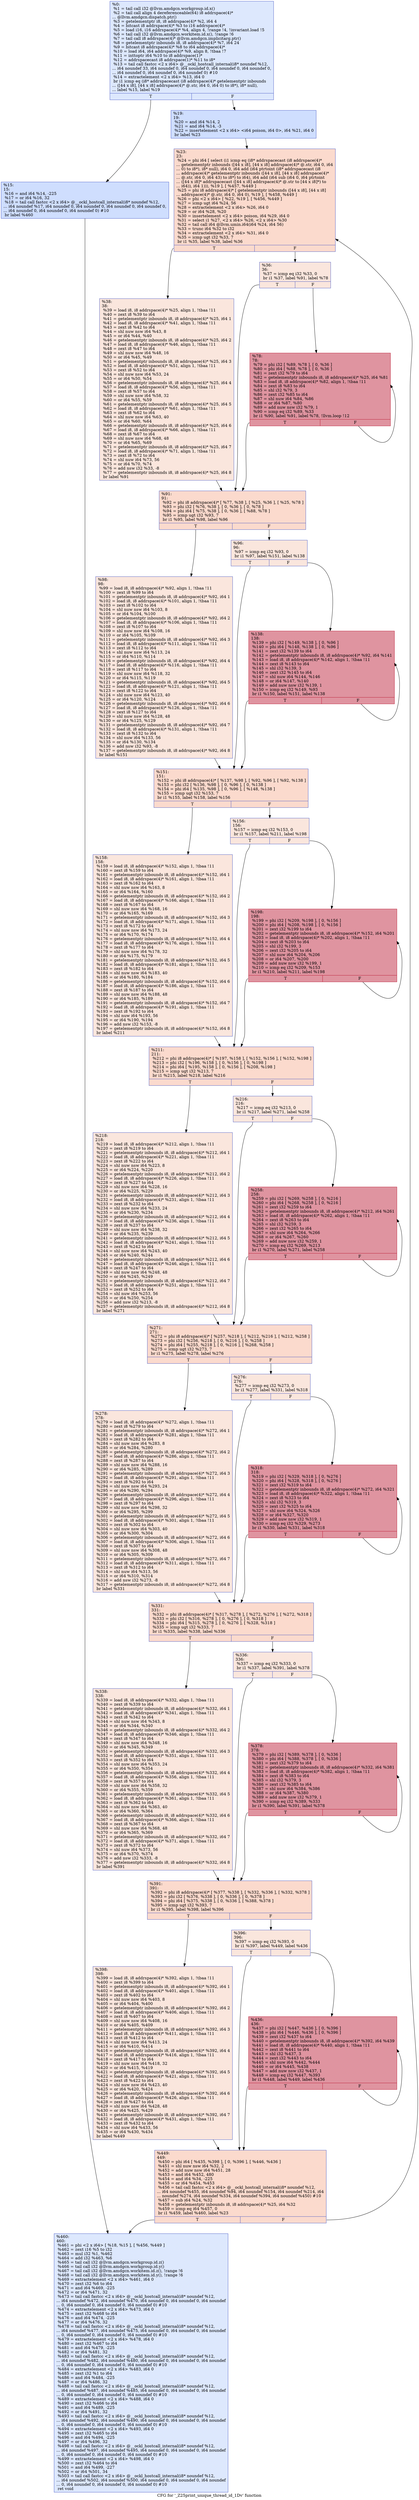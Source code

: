digraph "CFG for '_Z25print_unique_thread_id_1Dv' function" {
	label="CFG for '_Z25print_unique_thread_id_1Dv' function";

	Node0x556e0e0 [shape=record,color="#3d50c3ff", style=filled, fillcolor="#b2ccfb70",label="{%0:\l  %1 = tail call i32 @llvm.amdgcn.workgroup.id.x()\l  %2 = tail call align 4 dereferenceable(64) i8 addrspace(4)*\l... @llvm.amdgcn.dispatch.ptr()\l  %3 = getelementptr i8, i8 addrspace(4)* %2, i64 4\l  %4 = bitcast i8 addrspace(4)* %3 to i16 addrspace(4)*\l  %5 = load i16, i16 addrspace(4)* %4, align 4, !range !4, !invariant.load !5\l  %6 = tail call i32 @llvm.amdgcn.workitem.id.x(), !range !6\l  %7 = tail call i8 addrspace(4)* @llvm.amdgcn.implicitarg.ptr()\l  %8 = getelementptr inbounds i8, i8 addrspace(4)* %7, i64 24\l  %9 = bitcast i8 addrspace(4)* %8 to i64 addrspace(4)*\l  %10 = load i64, i64 addrspace(4)* %9, align 8, !tbaa !7\l  %11 = inttoptr i64 %10 to i8 addrspace(1)*\l  %12 = addrspacecast i8 addrspace(1)* %11 to i8*\l  %13 = tail call fastcc \<2 x i64\> @__ockl_hostcall_internal(i8* noundef %12,\l... i64 noundef 33, i64 noundef 0, i64 noundef 0, i64 noundef 0, i64 noundef 0,\l... i64 noundef 0, i64 noundef 0, i64 noundef 0) #10\l  %14 = extractelement \<2 x i64\> %13, i64 0\l  br i1 icmp eq (i8* addrspacecast (i8 addrspace(4)* getelementptr inbounds\l... ([44 x i8], [44 x i8] addrspace(4)* @.str, i64 0, i64 0) to i8*), i8* null),\l... label %15, label %19\l|{<s0>T|<s1>F}}"];
	Node0x556e0e0:s0 -> Node0x5570c50;
	Node0x556e0e0:s1 -> Node0x5571640;
	Node0x5570c50 [shape=record,color="#3d50c3ff", style=filled, fillcolor="#93b5fe70",label="{%15:\l15:                                               \l  %16 = and i64 %14, -225\l  %17 = or i64 %16, 32\l  %18 = tail call fastcc \<2 x i64\> @__ockl_hostcall_internal(i8* noundef %12,\l... i64 noundef %17, i64 noundef 0, i64 noundef 0, i64 noundef 0, i64 noundef 0,\l... i64 noundef 0, i64 noundef 0, i64 noundef 0) #10\l  br label %460\l}"];
	Node0x5570c50 -> Node0x55719e0;
	Node0x5571640 [shape=record,color="#3d50c3ff", style=filled, fillcolor="#93b5fe70",label="{%19:\l19:                                               \l  %20 = and i64 %14, 2\l  %21 = and i64 %14, -3\l  %22 = insertelement \<2 x i64\> \<i64 poison, i64 0\>, i64 %21, i64 0\l  br label %23\l}"];
	Node0x5571640 -> Node0x5572540;
	Node0x5572540 [shape=record,color="#3d50c3ff", style=filled, fillcolor="#f7ac8e70",label="{%23:\l23:                                               \l  %24 = phi i64 [ select (i1 icmp eq (i8* addrspacecast (i8 addrspace(4)*\l... getelementptr inbounds ([44 x i8], [44 x i8] addrspace(4)* @.str, i64 0, i64\l... 0) to i8*), i8* null), i64 0, i64 add (i64 ptrtoint (i8* addrspacecast (i8\l... addrspace(4)* getelementptr inbounds ([44 x i8], [44 x i8] addrspace(4)*\l... @.str, i64 0, i64 43) to i8*) to i64), i64 add (i64 sub (i64 0, i64 ptrtoint\l... ([44 x i8]* addrspacecast ([44 x i8] addrspace(4)* @.str to [44 x i8]*) to\l... i64)), i64 1))), %19 ], [ %457, %449 ]\l  %25 = phi i8 addrspace(4)* [ getelementptr inbounds ([44 x i8], [44 x i8]\l... addrspace(4)* @.str, i64 0, i64 0), %19 ], [ %458, %449 ]\l  %26 = phi \<2 x i64\> [ %22, %19 ], [ %456, %449 ]\l  %27 = icmp ugt i64 %24, 56\l  %28 = extractelement \<2 x i64\> %26, i64 0\l  %29 = or i64 %28, %20\l  %30 = insertelement \<2 x i64\> poison, i64 %29, i64 0\l  %31 = select i1 %27, \<2 x i64\> %26, \<2 x i64\> %30\l  %32 = tail call i64 @llvm.umin.i64(i64 %24, i64 56)\l  %33 = trunc i64 %32 to i32\l  %34 = extractelement \<2 x i64\> %31, i64 0\l  %35 = icmp ugt i32 %33, 7\l  br i1 %35, label %38, label %36\l|{<s0>T|<s1>F}}"];
	Node0x5572540:s0 -> Node0x55735c0;
	Node0x5572540:s1 -> Node0x5573650;
	Node0x5573650 [shape=record,color="#3d50c3ff", style=filled, fillcolor="#f3c7b170",label="{%36:\l36:                                               \l  %37 = icmp eq i32 %33, 0\l  br i1 %37, label %91, label %78\l|{<s0>T|<s1>F}}"];
	Node0x5573650:s0 -> Node0x5573850;
	Node0x5573650:s1 -> Node0x55738a0;
	Node0x55735c0 [shape=record,color="#3d50c3ff", style=filled, fillcolor="#f3c7b170",label="{%38:\l38:                                               \l  %39 = load i8, i8 addrspace(4)* %25, align 1, !tbaa !11\l  %40 = zext i8 %39 to i64\l  %41 = getelementptr inbounds i8, i8 addrspace(4)* %25, i64 1\l  %42 = load i8, i8 addrspace(4)* %41, align 1, !tbaa !11\l  %43 = zext i8 %42 to i64\l  %44 = shl nuw nsw i64 %43, 8\l  %45 = or i64 %44, %40\l  %46 = getelementptr inbounds i8, i8 addrspace(4)* %25, i64 2\l  %47 = load i8, i8 addrspace(4)* %46, align 1, !tbaa !11\l  %48 = zext i8 %47 to i64\l  %49 = shl nuw nsw i64 %48, 16\l  %50 = or i64 %45, %49\l  %51 = getelementptr inbounds i8, i8 addrspace(4)* %25, i64 3\l  %52 = load i8, i8 addrspace(4)* %51, align 1, !tbaa !11\l  %53 = zext i8 %52 to i64\l  %54 = shl nuw nsw i64 %53, 24\l  %55 = or i64 %50, %54\l  %56 = getelementptr inbounds i8, i8 addrspace(4)* %25, i64 4\l  %57 = load i8, i8 addrspace(4)* %56, align 1, !tbaa !11\l  %58 = zext i8 %57 to i64\l  %59 = shl nuw nsw i64 %58, 32\l  %60 = or i64 %55, %59\l  %61 = getelementptr inbounds i8, i8 addrspace(4)* %25, i64 5\l  %62 = load i8, i8 addrspace(4)* %61, align 1, !tbaa !11\l  %63 = zext i8 %62 to i64\l  %64 = shl nuw nsw i64 %63, 40\l  %65 = or i64 %60, %64\l  %66 = getelementptr inbounds i8, i8 addrspace(4)* %25, i64 6\l  %67 = load i8, i8 addrspace(4)* %66, align 1, !tbaa !11\l  %68 = zext i8 %67 to i64\l  %69 = shl nuw nsw i64 %68, 48\l  %70 = or i64 %65, %69\l  %71 = getelementptr inbounds i8, i8 addrspace(4)* %25, i64 7\l  %72 = load i8, i8 addrspace(4)* %71, align 1, !tbaa !11\l  %73 = zext i8 %72 to i64\l  %74 = shl nuw i64 %73, 56\l  %75 = or i64 %70, %74\l  %76 = add nsw i32 %33, -8\l  %77 = getelementptr inbounds i8, i8 addrspace(4)* %25, i64 8\l  br label %91\l}"];
	Node0x55735c0 -> Node0x5573850;
	Node0x55738a0 [shape=record,color="#b70d28ff", style=filled, fillcolor="#b70d2870",label="{%78:\l78:                                               \l  %79 = phi i32 [ %89, %78 ], [ 0, %36 ]\l  %80 = phi i64 [ %88, %78 ], [ 0, %36 ]\l  %81 = zext i32 %79 to i64\l  %82 = getelementptr inbounds i8, i8 addrspace(4)* %25, i64 %81\l  %83 = load i8, i8 addrspace(4)* %82, align 1, !tbaa !11\l  %84 = zext i8 %83 to i64\l  %85 = shl i32 %79, 3\l  %86 = zext i32 %85 to i64\l  %87 = shl nuw i64 %84, %86\l  %88 = or i64 %87, %80\l  %89 = add nuw nsw i32 %79, 1\l  %90 = icmp eq i32 %89, %33\l  br i1 %90, label %91, label %78, !llvm.loop !12\l|{<s0>T|<s1>F}}"];
	Node0x55738a0:s0 -> Node0x5573850;
	Node0x55738a0:s1 -> Node0x55738a0;
	Node0x5573850 [shape=record,color="#3d50c3ff", style=filled, fillcolor="#f7ac8e70",label="{%91:\l91:                                               \l  %92 = phi i8 addrspace(4)* [ %77, %38 ], [ %25, %36 ], [ %25, %78 ]\l  %93 = phi i32 [ %76, %38 ], [ 0, %36 ], [ 0, %78 ]\l  %94 = phi i64 [ %75, %38 ], [ 0, %36 ], [ %88, %78 ]\l  %95 = icmp ugt i32 %93, 7\l  br i1 %95, label %98, label %96\l|{<s0>T|<s1>F}}"];
	Node0x5573850:s0 -> Node0x5576550;
	Node0x5573850:s1 -> Node0x55765a0;
	Node0x55765a0 [shape=record,color="#3d50c3ff", style=filled, fillcolor="#f3c7b170",label="{%96:\l96:                                               \l  %97 = icmp eq i32 %93, 0\l  br i1 %97, label %151, label %138\l|{<s0>T|<s1>F}}"];
	Node0x55765a0:s0 -> Node0x5576770;
	Node0x55765a0:s1 -> Node0x55767c0;
	Node0x5576550 [shape=record,color="#3d50c3ff", style=filled, fillcolor="#f3c7b170",label="{%98:\l98:                                               \l  %99 = load i8, i8 addrspace(4)* %92, align 1, !tbaa !11\l  %100 = zext i8 %99 to i64\l  %101 = getelementptr inbounds i8, i8 addrspace(4)* %92, i64 1\l  %102 = load i8, i8 addrspace(4)* %101, align 1, !tbaa !11\l  %103 = zext i8 %102 to i64\l  %104 = shl nuw nsw i64 %103, 8\l  %105 = or i64 %104, %100\l  %106 = getelementptr inbounds i8, i8 addrspace(4)* %92, i64 2\l  %107 = load i8, i8 addrspace(4)* %106, align 1, !tbaa !11\l  %108 = zext i8 %107 to i64\l  %109 = shl nuw nsw i64 %108, 16\l  %110 = or i64 %105, %109\l  %111 = getelementptr inbounds i8, i8 addrspace(4)* %92, i64 3\l  %112 = load i8, i8 addrspace(4)* %111, align 1, !tbaa !11\l  %113 = zext i8 %112 to i64\l  %114 = shl nuw nsw i64 %113, 24\l  %115 = or i64 %110, %114\l  %116 = getelementptr inbounds i8, i8 addrspace(4)* %92, i64 4\l  %117 = load i8, i8 addrspace(4)* %116, align 1, !tbaa !11\l  %118 = zext i8 %117 to i64\l  %119 = shl nuw nsw i64 %118, 32\l  %120 = or i64 %115, %119\l  %121 = getelementptr inbounds i8, i8 addrspace(4)* %92, i64 5\l  %122 = load i8, i8 addrspace(4)* %121, align 1, !tbaa !11\l  %123 = zext i8 %122 to i64\l  %124 = shl nuw nsw i64 %123, 40\l  %125 = or i64 %120, %124\l  %126 = getelementptr inbounds i8, i8 addrspace(4)* %92, i64 6\l  %127 = load i8, i8 addrspace(4)* %126, align 1, !tbaa !11\l  %128 = zext i8 %127 to i64\l  %129 = shl nuw nsw i64 %128, 48\l  %130 = or i64 %125, %129\l  %131 = getelementptr inbounds i8, i8 addrspace(4)* %92, i64 7\l  %132 = load i8, i8 addrspace(4)* %131, align 1, !tbaa !11\l  %133 = zext i8 %132 to i64\l  %134 = shl nuw i64 %133, 56\l  %135 = or i64 %130, %134\l  %136 = add nsw i32 %93, -8\l  %137 = getelementptr inbounds i8, i8 addrspace(4)* %92, i64 8\l  br label %151\l}"];
	Node0x5576550 -> Node0x5576770;
	Node0x55767c0 [shape=record,color="#b70d28ff", style=filled, fillcolor="#b70d2870",label="{%138:\l138:                                              \l  %139 = phi i32 [ %149, %138 ], [ 0, %96 ]\l  %140 = phi i64 [ %148, %138 ], [ 0, %96 ]\l  %141 = zext i32 %139 to i64\l  %142 = getelementptr inbounds i8, i8 addrspace(4)* %92, i64 %141\l  %143 = load i8, i8 addrspace(4)* %142, align 1, !tbaa !11\l  %144 = zext i8 %143 to i64\l  %145 = shl i32 %139, 3\l  %146 = zext i32 %145 to i64\l  %147 = shl nuw i64 %144, %146\l  %148 = or i64 %147, %140\l  %149 = add nuw nsw i32 %139, 1\l  %150 = icmp eq i32 %149, %93\l  br i1 %150, label %151, label %138\l|{<s0>T|<s1>F}}"];
	Node0x55767c0:s0 -> Node0x5576770;
	Node0x55767c0:s1 -> Node0x55767c0;
	Node0x5576770 [shape=record,color="#3d50c3ff", style=filled, fillcolor="#f7ac8e70",label="{%151:\l151:                                              \l  %152 = phi i8 addrspace(4)* [ %137, %98 ], [ %92, %96 ], [ %92, %138 ]\l  %153 = phi i32 [ %136, %98 ], [ 0, %96 ], [ 0, %138 ]\l  %154 = phi i64 [ %135, %98 ], [ 0, %96 ], [ %148, %138 ]\l  %155 = icmp ugt i32 %153, 7\l  br i1 %155, label %158, label %156\l|{<s0>T|<s1>F}}"];
	Node0x5576770:s0 -> Node0x5578c90;
	Node0x5576770:s1 -> Node0x5578ce0;
	Node0x5578ce0 [shape=record,color="#3d50c3ff", style=filled, fillcolor="#f3c7b170",label="{%156:\l156:                                              \l  %157 = icmp eq i32 %153, 0\l  br i1 %157, label %211, label %198\l|{<s0>T|<s1>F}}"];
	Node0x5578ce0:s0 -> Node0x5578e70;
	Node0x5578ce0:s1 -> Node0x5578ec0;
	Node0x5578c90 [shape=record,color="#3d50c3ff", style=filled, fillcolor="#f3c7b170",label="{%158:\l158:                                              \l  %159 = load i8, i8 addrspace(4)* %152, align 1, !tbaa !11\l  %160 = zext i8 %159 to i64\l  %161 = getelementptr inbounds i8, i8 addrspace(4)* %152, i64 1\l  %162 = load i8, i8 addrspace(4)* %161, align 1, !tbaa !11\l  %163 = zext i8 %162 to i64\l  %164 = shl nuw nsw i64 %163, 8\l  %165 = or i64 %164, %160\l  %166 = getelementptr inbounds i8, i8 addrspace(4)* %152, i64 2\l  %167 = load i8, i8 addrspace(4)* %166, align 1, !tbaa !11\l  %168 = zext i8 %167 to i64\l  %169 = shl nuw nsw i64 %168, 16\l  %170 = or i64 %165, %169\l  %171 = getelementptr inbounds i8, i8 addrspace(4)* %152, i64 3\l  %172 = load i8, i8 addrspace(4)* %171, align 1, !tbaa !11\l  %173 = zext i8 %172 to i64\l  %174 = shl nuw nsw i64 %173, 24\l  %175 = or i64 %170, %174\l  %176 = getelementptr inbounds i8, i8 addrspace(4)* %152, i64 4\l  %177 = load i8, i8 addrspace(4)* %176, align 1, !tbaa !11\l  %178 = zext i8 %177 to i64\l  %179 = shl nuw nsw i64 %178, 32\l  %180 = or i64 %175, %179\l  %181 = getelementptr inbounds i8, i8 addrspace(4)* %152, i64 5\l  %182 = load i8, i8 addrspace(4)* %181, align 1, !tbaa !11\l  %183 = zext i8 %182 to i64\l  %184 = shl nuw nsw i64 %183, 40\l  %185 = or i64 %180, %184\l  %186 = getelementptr inbounds i8, i8 addrspace(4)* %152, i64 6\l  %187 = load i8, i8 addrspace(4)* %186, align 1, !tbaa !11\l  %188 = zext i8 %187 to i64\l  %189 = shl nuw nsw i64 %188, 48\l  %190 = or i64 %185, %189\l  %191 = getelementptr inbounds i8, i8 addrspace(4)* %152, i64 7\l  %192 = load i8, i8 addrspace(4)* %191, align 1, !tbaa !11\l  %193 = zext i8 %192 to i64\l  %194 = shl nuw i64 %193, 56\l  %195 = or i64 %190, %194\l  %196 = add nsw i32 %153, -8\l  %197 = getelementptr inbounds i8, i8 addrspace(4)* %152, i64 8\l  br label %211\l}"];
	Node0x5578c90 -> Node0x5578e70;
	Node0x5578ec0 [shape=record,color="#b70d28ff", style=filled, fillcolor="#b70d2870",label="{%198:\l198:                                              \l  %199 = phi i32 [ %209, %198 ], [ 0, %156 ]\l  %200 = phi i64 [ %208, %198 ], [ 0, %156 ]\l  %201 = zext i32 %199 to i64\l  %202 = getelementptr inbounds i8, i8 addrspace(4)* %152, i64 %201\l  %203 = load i8, i8 addrspace(4)* %202, align 1, !tbaa !11\l  %204 = zext i8 %203 to i64\l  %205 = shl i32 %199, 3\l  %206 = zext i32 %205 to i64\l  %207 = shl nuw i64 %204, %206\l  %208 = or i64 %207, %200\l  %209 = add nuw nsw i32 %199, 1\l  %210 = icmp eq i32 %209, %153\l  br i1 %210, label %211, label %198\l|{<s0>T|<s1>F}}"];
	Node0x5578ec0:s0 -> Node0x5578e70;
	Node0x5578ec0:s1 -> Node0x5578ec0;
	Node0x5578e70 [shape=record,color="#3d50c3ff", style=filled, fillcolor="#f7ac8e70",label="{%211:\l211:                                              \l  %212 = phi i8 addrspace(4)* [ %197, %158 ], [ %152, %156 ], [ %152, %198 ]\l  %213 = phi i32 [ %196, %158 ], [ 0, %156 ], [ 0, %198 ]\l  %214 = phi i64 [ %195, %158 ], [ 0, %156 ], [ %208, %198 ]\l  %215 = icmp ugt i32 %213, 7\l  br i1 %215, label %218, label %216\l|{<s0>T|<s1>F}}"];
	Node0x5578e70:s0 -> Node0x557af10;
	Node0x5578e70:s1 -> Node0x557af60;
	Node0x557af60 [shape=record,color="#3d50c3ff", style=filled, fillcolor="#f3c7b170",label="{%216:\l216:                                              \l  %217 = icmp eq i32 %213, 0\l  br i1 %217, label %271, label %258\l|{<s0>T|<s1>F}}"];
	Node0x557af60:s0 -> Node0x557b0f0;
	Node0x557af60:s1 -> Node0x557b140;
	Node0x557af10 [shape=record,color="#3d50c3ff", style=filled, fillcolor="#f3c7b170",label="{%218:\l218:                                              \l  %219 = load i8, i8 addrspace(4)* %212, align 1, !tbaa !11\l  %220 = zext i8 %219 to i64\l  %221 = getelementptr inbounds i8, i8 addrspace(4)* %212, i64 1\l  %222 = load i8, i8 addrspace(4)* %221, align 1, !tbaa !11\l  %223 = zext i8 %222 to i64\l  %224 = shl nuw nsw i64 %223, 8\l  %225 = or i64 %224, %220\l  %226 = getelementptr inbounds i8, i8 addrspace(4)* %212, i64 2\l  %227 = load i8, i8 addrspace(4)* %226, align 1, !tbaa !11\l  %228 = zext i8 %227 to i64\l  %229 = shl nuw nsw i64 %228, 16\l  %230 = or i64 %225, %229\l  %231 = getelementptr inbounds i8, i8 addrspace(4)* %212, i64 3\l  %232 = load i8, i8 addrspace(4)* %231, align 1, !tbaa !11\l  %233 = zext i8 %232 to i64\l  %234 = shl nuw nsw i64 %233, 24\l  %235 = or i64 %230, %234\l  %236 = getelementptr inbounds i8, i8 addrspace(4)* %212, i64 4\l  %237 = load i8, i8 addrspace(4)* %236, align 1, !tbaa !11\l  %238 = zext i8 %237 to i64\l  %239 = shl nuw nsw i64 %238, 32\l  %240 = or i64 %235, %239\l  %241 = getelementptr inbounds i8, i8 addrspace(4)* %212, i64 5\l  %242 = load i8, i8 addrspace(4)* %241, align 1, !tbaa !11\l  %243 = zext i8 %242 to i64\l  %244 = shl nuw nsw i64 %243, 40\l  %245 = or i64 %240, %244\l  %246 = getelementptr inbounds i8, i8 addrspace(4)* %212, i64 6\l  %247 = load i8, i8 addrspace(4)* %246, align 1, !tbaa !11\l  %248 = zext i8 %247 to i64\l  %249 = shl nuw nsw i64 %248, 48\l  %250 = or i64 %245, %249\l  %251 = getelementptr inbounds i8, i8 addrspace(4)* %212, i64 7\l  %252 = load i8, i8 addrspace(4)* %251, align 1, !tbaa !11\l  %253 = zext i8 %252 to i64\l  %254 = shl nuw i64 %253, 56\l  %255 = or i64 %250, %254\l  %256 = add nsw i32 %213, -8\l  %257 = getelementptr inbounds i8, i8 addrspace(4)* %212, i64 8\l  br label %271\l}"];
	Node0x557af10 -> Node0x557b0f0;
	Node0x557b140 [shape=record,color="#b70d28ff", style=filled, fillcolor="#b70d2870",label="{%258:\l258:                                              \l  %259 = phi i32 [ %269, %258 ], [ 0, %216 ]\l  %260 = phi i64 [ %268, %258 ], [ 0, %216 ]\l  %261 = zext i32 %259 to i64\l  %262 = getelementptr inbounds i8, i8 addrspace(4)* %212, i64 %261\l  %263 = load i8, i8 addrspace(4)* %262, align 1, !tbaa !11\l  %264 = zext i8 %263 to i64\l  %265 = shl i32 %259, 3\l  %266 = zext i32 %265 to i64\l  %267 = shl nuw i64 %264, %266\l  %268 = or i64 %267, %260\l  %269 = add nuw nsw i32 %259, 1\l  %270 = icmp eq i32 %269, %213\l  br i1 %270, label %271, label %258\l|{<s0>T|<s1>F}}"];
	Node0x557b140:s0 -> Node0x557b0f0;
	Node0x557b140:s1 -> Node0x557b140;
	Node0x557b0f0 [shape=record,color="#3d50c3ff", style=filled, fillcolor="#f7ac8e70",label="{%271:\l271:                                              \l  %272 = phi i8 addrspace(4)* [ %257, %218 ], [ %212, %216 ], [ %212, %258 ]\l  %273 = phi i32 [ %256, %218 ], [ 0, %216 ], [ 0, %258 ]\l  %274 = phi i64 [ %255, %218 ], [ 0, %216 ], [ %268, %258 ]\l  %275 = icmp ugt i32 %273, 7\l  br i1 %275, label %278, label %276\l|{<s0>T|<s1>F}}"];
	Node0x557b0f0:s0 -> Node0x557d980;
	Node0x557b0f0:s1 -> Node0x557d9d0;
	Node0x557d9d0 [shape=record,color="#3d50c3ff", style=filled, fillcolor="#f3c7b170",label="{%276:\l276:                                              \l  %277 = icmp eq i32 %273, 0\l  br i1 %277, label %331, label %318\l|{<s0>T|<s1>F}}"];
	Node0x557d9d0:s0 -> Node0x557db60;
	Node0x557d9d0:s1 -> Node0x557dbb0;
	Node0x557d980 [shape=record,color="#3d50c3ff", style=filled, fillcolor="#f3c7b170",label="{%278:\l278:                                              \l  %279 = load i8, i8 addrspace(4)* %272, align 1, !tbaa !11\l  %280 = zext i8 %279 to i64\l  %281 = getelementptr inbounds i8, i8 addrspace(4)* %272, i64 1\l  %282 = load i8, i8 addrspace(4)* %281, align 1, !tbaa !11\l  %283 = zext i8 %282 to i64\l  %284 = shl nuw nsw i64 %283, 8\l  %285 = or i64 %284, %280\l  %286 = getelementptr inbounds i8, i8 addrspace(4)* %272, i64 2\l  %287 = load i8, i8 addrspace(4)* %286, align 1, !tbaa !11\l  %288 = zext i8 %287 to i64\l  %289 = shl nuw nsw i64 %288, 16\l  %290 = or i64 %285, %289\l  %291 = getelementptr inbounds i8, i8 addrspace(4)* %272, i64 3\l  %292 = load i8, i8 addrspace(4)* %291, align 1, !tbaa !11\l  %293 = zext i8 %292 to i64\l  %294 = shl nuw nsw i64 %293, 24\l  %295 = or i64 %290, %294\l  %296 = getelementptr inbounds i8, i8 addrspace(4)* %272, i64 4\l  %297 = load i8, i8 addrspace(4)* %296, align 1, !tbaa !11\l  %298 = zext i8 %297 to i64\l  %299 = shl nuw nsw i64 %298, 32\l  %300 = or i64 %295, %299\l  %301 = getelementptr inbounds i8, i8 addrspace(4)* %272, i64 5\l  %302 = load i8, i8 addrspace(4)* %301, align 1, !tbaa !11\l  %303 = zext i8 %302 to i64\l  %304 = shl nuw nsw i64 %303, 40\l  %305 = or i64 %300, %304\l  %306 = getelementptr inbounds i8, i8 addrspace(4)* %272, i64 6\l  %307 = load i8, i8 addrspace(4)* %306, align 1, !tbaa !11\l  %308 = zext i8 %307 to i64\l  %309 = shl nuw nsw i64 %308, 48\l  %310 = or i64 %305, %309\l  %311 = getelementptr inbounds i8, i8 addrspace(4)* %272, i64 7\l  %312 = load i8, i8 addrspace(4)* %311, align 1, !tbaa !11\l  %313 = zext i8 %312 to i64\l  %314 = shl nuw i64 %313, 56\l  %315 = or i64 %310, %314\l  %316 = add nsw i32 %273, -8\l  %317 = getelementptr inbounds i8, i8 addrspace(4)* %272, i64 8\l  br label %331\l}"];
	Node0x557d980 -> Node0x557db60;
	Node0x557dbb0 [shape=record,color="#b70d28ff", style=filled, fillcolor="#b70d2870",label="{%318:\l318:                                              \l  %319 = phi i32 [ %329, %318 ], [ 0, %276 ]\l  %320 = phi i64 [ %328, %318 ], [ 0, %276 ]\l  %321 = zext i32 %319 to i64\l  %322 = getelementptr inbounds i8, i8 addrspace(4)* %272, i64 %321\l  %323 = load i8, i8 addrspace(4)* %322, align 1, !tbaa !11\l  %324 = zext i8 %323 to i64\l  %325 = shl i32 %319, 3\l  %326 = zext i32 %325 to i64\l  %327 = shl nuw i64 %324, %326\l  %328 = or i64 %327, %320\l  %329 = add nuw nsw i32 %319, 1\l  %330 = icmp eq i32 %329, %273\l  br i1 %330, label %331, label %318\l|{<s0>T|<s1>F}}"];
	Node0x557dbb0:s0 -> Node0x557db60;
	Node0x557dbb0:s1 -> Node0x557dbb0;
	Node0x557db60 [shape=record,color="#3d50c3ff", style=filled, fillcolor="#f7ac8e70",label="{%331:\l331:                                              \l  %332 = phi i8 addrspace(4)* [ %317, %278 ], [ %272, %276 ], [ %272, %318 ]\l  %333 = phi i32 [ %316, %278 ], [ 0, %276 ], [ 0, %318 ]\l  %334 = phi i64 [ %315, %278 ], [ 0, %276 ], [ %328, %318 ]\l  %335 = icmp ugt i32 %333, 7\l  br i1 %335, label %338, label %336\l|{<s0>T|<s1>F}}"];
	Node0x557db60:s0 -> Node0x556f650;
	Node0x557db60:s1 -> Node0x556f6a0;
	Node0x556f6a0 [shape=record,color="#3d50c3ff", style=filled, fillcolor="#f3c7b170",label="{%336:\l336:                                              \l  %337 = icmp eq i32 %333, 0\l  br i1 %337, label %391, label %378\l|{<s0>T|<s1>F}}"];
	Node0x556f6a0:s0 -> Node0x556f830;
	Node0x556f6a0:s1 -> Node0x556f880;
	Node0x556f650 [shape=record,color="#3d50c3ff", style=filled, fillcolor="#f3c7b170",label="{%338:\l338:                                              \l  %339 = load i8, i8 addrspace(4)* %332, align 1, !tbaa !11\l  %340 = zext i8 %339 to i64\l  %341 = getelementptr inbounds i8, i8 addrspace(4)* %332, i64 1\l  %342 = load i8, i8 addrspace(4)* %341, align 1, !tbaa !11\l  %343 = zext i8 %342 to i64\l  %344 = shl nuw nsw i64 %343, 8\l  %345 = or i64 %344, %340\l  %346 = getelementptr inbounds i8, i8 addrspace(4)* %332, i64 2\l  %347 = load i8, i8 addrspace(4)* %346, align 1, !tbaa !11\l  %348 = zext i8 %347 to i64\l  %349 = shl nuw nsw i64 %348, 16\l  %350 = or i64 %345, %349\l  %351 = getelementptr inbounds i8, i8 addrspace(4)* %332, i64 3\l  %352 = load i8, i8 addrspace(4)* %351, align 1, !tbaa !11\l  %353 = zext i8 %352 to i64\l  %354 = shl nuw nsw i64 %353, 24\l  %355 = or i64 %350, %354\l  %356 = getelementptr inbounds i8, i8 addrspace(4)* %332, i64 4\l  %357 = load i8, i8 addrspace(4)* %356, align 1, !tbaa !11\l  %358 = zext i8 %357 to i64\l  %359 = shl nuw nsw i64 %358, 32\l  %360 = or i64 %355, %359\l  %361 = getelementptr inbounds i8, i8 addrspace(4)* %332, i64 5\l  %362 = load i8, i8 addrspace(4)* %361, align 1, !tbaa !11\l  %363 = zext i8 %362 to i64\l  %364 = shl nuw nsw i64 %363, 40\l  %365 = or i64 %360, %364\l  %366 = getelementptr inbounds i8, i8 addrspace(4)* %332, i64 6\l  %367 = load i8, i8 addrspace(4)* %366, align 1, !tbaa !11\l  %368 = zext i8 %367 to i64\l  %369 = shl nuw nsw i64 %368, 48\l  %370 = or i64 %365, %369\l  %371 = getelementptr inbounds i8, i8 addrspace(4)* %332, i64 7\l  %372 = load i8, i8 addrspace(4)* %371, align 1, !tbaa !11\l  %373 = zext i8 %372 to i64\l  %374 = shl nuw i64 %373, 56\l  %375 = or i64 %370, %374\l  %376 = add nsw i32 %333, -8\l  %377 = getelementptr inbounds i8, i8 addrspace(4)* %332, i64 8\l  br label %391\l}"];
	Node0x556f650 -> Node0x556f830;
	Node0x556f880 [shape=record,color="#b70d28ff", style=filled, fillcolor="#b70d2870",label="{%378:\l378:                                              \l  %379 = phi i32 [ %389, %378 ], [ 0, %336 ]\l  %380 = phi i64 [ %388, %378 ], [ 0, %336 ]\l  %381 = zext i32 %379 to i64\l  %382 = getelementptr inbounds i8, i8 addrspace(4)* %332, i64 %381\l  %383 = load i8, i8 addrspace(4)* %382, align 1, !tbaa !11\l  %384 = zext i8 %383 to i64\l  %385 = shl i32 %379, 3\l  %386 = zext i32 %385 to i64\l  %387 = shl nuw i64 %384, %386\l  %388 = or i64 %387, %380\l  %389 = add nuw nsw i32 %379, 1\l  %390 = icmp eq i32 %389, %333\l  br i1 %390, label %391, label %378\l|{<s0>T|<s1>F}}"];
	Node0x556f880:s0 -> Node0x556f830;
	Node0x556f880:s1 -> Node0x556f880;
	Node0x556f830 [shape=record,color="#3d50c3ff", style=filled, fillcolor="#f7ac8e70",label="{%391:\l391:                                              \l  %392 = phi i8 addrspace(4)* [ %377, %338 ], [ %332, %336 ], [ %332, %378 ]\l  %393 = phi i32 [ %376, %338 ], [ 0, %336 ], [ 0, %378 ]\l  %394 = phi i64 [ %375, %338 ], [ 0, %336 ], [ %388, %378 ]\l  %395 = icmp ugt i32 %393, 7\l  br i1 %395, label %398, label %396\l|{<s0>T|<s1>F}}"];
	Node0x556f830:s0 -> Node0x5582e60;
	Node0x556f830:s1 -> Node0x5582eb0;
	Node0x5582eb0 [shape=record,color="#3d50c3ff", style=filled, fillcolor="#f3c7b170",label="{%396:\l396:                                              \l  %397 = icmp eq i32 %393, 0\l  br i1 %397, label %449, label %436\l|{<s0>T|<s1>F}}"];
	Node0x5582eb0:s0 -> Node0x55729e0;
	Node0x5582eb0:s1 -> Node0x5583040;
	Node0x5582e60 [shape=record,color="#3d50c3ff", style=filled, fillcolor="#f3c7b170",label="{%398:\l398:                                              \l  %399 = load i8, i8 addrspace(4)* %392, align 1, !tbaa !11\l  %400 = zext i8 %399 to i64\l  %401 = getelementptr inbounds i8, i8 addrspace(4)* %392, i64 1\l  %402 = load i8, i8 addrspace(4)* %401, align 1, !tbaa !11\l  %403 = zext i8 %402 to i64\l  %404 = shl nuw nsw i64 %403, 8\l  %405 = or i64 %404, %400\l  %406 = getelementptr inbounds i8, i8 addrspace(4)* %392, i64 2\l  %407 = load i8, i8 addrspace(4)* %406, align 1, !tbaa !11\l  %408 = zext i8 %407 to i64\l  %409 = shl nuw nsw i64 %408, 16\l  %410 = or i64 %405, %409\l  %411 = getelementptr inbounds i8, i8 addrspace(4)* %392, i64 3\l  %412 = load i8, i8 addrspace(4)* %411, align 1, !tbaa !11\l  %413 = zext i8 %412 to i64\l  %414 = shl nuw nsw i64 %413, 24\l  %415 = or i64 %410, %414\l  %416 = getelementptr inbounds i8, i8 addrspace(4)* %392, i64 4\l  %417 = load i8, i8 addrspace(4)* %416, align 1, !tbaa !11\l  %418 = zext i8 %417 to i64\l  %419 = shl nuw nsw i64 %418, 32\l  %420 = or i64 %415, %419\l  %421 = getelementptr inbounds i8, i8 addrspace(4)* %392, i64 5\l  %422 = load i8, i8 addrspace(4)* %421, align 1, !tbaa !11\l  %423 = zext i8 %422 to i64\l  %424 = shl nuw nsw i64 %423, 40\l  %425 = or i64 %420, %424\l  %426 = getelementptr inbounds i8, i8 addrspace(4)* %392, i64 6\l  %427 = load i8, i8 addrspace(4)* %426, align 1, !tbaa !11\l  %428 = zext i8 %427 to i64\l  %429 = shl nuw nsw i64 %428, 48\l  %430 = or i64 %425, %429\l  %431 = getelementptr inbounds i8, i8 addrspace(4)* %392, i64 7\l  %432 = load i8, i8 addrspace(4)* %431, align 1, !tbaa !11\l  %433 = zext i8 %432 to i64\l  %434 = shl nuw i64 %433, 56\l  %435 = or i64 %430, %434\l  br label %449\l}"];
	Node0x5582e60 -> Node0x55729e0;
	Node0x5583040 [shape=record,color="#b70d28ff", style=filled, fillcolor="#b70d2870",label="{%436:\l436:                                              \l  %437 = phi i32 [ %447, %436 ], [ 0, %396 ]\l  %438 = phi i64 [ %446, %436 ], [ 0, %396 ]\l  %439 = zext i32 %437 to i64\l  %440 = getelementptr inbounds i8, i8 addrspace(4)* %392, i64 %439\l  %441 = load i8, i8 addrspace(4)* %440, align 1, !tbaa !11\l  %442 = zext i8 %441 to i64\l  %443 = shl i32 %437, 3\l  %444 = zext i32 %443 to i64\l  %445 = shl nuw i64 %442, %444\l  %446 = or i64 %445, %438\l  %447 = add nuw nsw i32 %437, 1\l  %448 = icmp eq i32 %447, %393\l  br i1 %448, label %449, label %436\l|{<s0>T|<s1>F}}"];
	Node0x5583040:s0 -> Node0x55729e0;
	Node0x5583040:s1 -> Node0x5583040;
	Node0x55729e0 [shape=record,color="#3d50c3ff", style=filled, fillcolor="#f7ac8e70",label="{%449:\l449:                                              \l  %450 = phi i64 [ %435, %398 ], [ 0, %396 ], [ %446, %436 ]\l  %451 = shl nuw nsw i64 %32, 2\l  %452 = add nuw nsw i64 %451, 28\l  %453 = and i64 %452, 480\l  %454 = and i64 %34, -225\l  %455 = or i64 %454, %453\l  %456 = tail call fastcc \<2 x i64\> @__ockl_hostcall_internal(i8* noundef %12,\l... i64 noundef %455, i64 noundef %94, i64 noundef %154, i64 noundef %214, i64\l... noundef %274, i64 noundef %334, i64 noundef %394, i64 noundef %450) #10\l  %457 = sub i64 %24, %32\l  %458 = getelementptr inbounds i8, i8 addrspace(4)* %25, i64 %32\l  %459 = icmp eq i64 %457, 0\l  br i1 %459, label %460, label %23\l|{<s0>T|<s1>F}}"];
	Node0x55729e0:s0 -> Node0x55719e0;
	Node0x55729e0:s1 -> Node0x5572540;
	Node0x55719e0 [shape=record,color="#3d50c3ff", style=filled, fillcolor="#b2ccfb70",label="{%460:\l460:                                              \l  %461 = phi \<2 x i64\> [ %18, %15 ], [ %456, %449 ]\l  %462 = zext i16 %5 to i32\l  %463 = mul i32 %1, %462\l  %464 = add i32 %463, %6\l  %465 = tail call i32 @llvm.amdgcn.workgroup.id.z()\l  %466 = tail call i32 @llvm.amdgcn.workgroup.id.y()\l  %467 = tail call i32 @llvm.amdgcn.workitem.id.z(), !range !6\l  %468 = tail call i32 @llvm.amdgcn.workitem.id.y(), !range !6\l  %469 = extractelement \<2 x i64\> %461, i64 0\l  %470 = zext i32 %6 to i64\l  %471 = and i64 %469, -225\l  %472 = or i64 %471, 32\l  %473 = tail call fastcc \<2 x i64\> @__ockl_hostcall_internal(i8* noundef %12,\l... i64 noundef %472, i64 noundef %470, i64 noundef 0, i64 noundef 0, i64 noundef\l... 0, i64 noundef 0, i64 noundef 0, i64 noundef 0) #10\l  %474 = extractelement \<2 x i64\> %473, i64 0\l  %475 = zext i32 %468 to i64\l  %476 = and i64 %474, -225\l  %477 = or i64 %476, 32\l  %478 = tail call fastcc \<2 x i64\> @__ockl_hostcall_internal(i8* noundef %12,\l... i64 noundef %477, i64 noundef %475, i64 noundef 0, i64 noundef 0, i64 noundef\l... 0, i64 noundef 0, i64 noundef 0, i64 noundef 0) #10\l  %479 = extractelement \<2 x i64\> %478, i64 0\l  %480 = zext i32 %467 to i64\l  %481 = and i64 %479, -225\l  %482 = or i64 %481, 32\l  %483 = tail call fastcc \<2 x i64\> @__ockl_hostcall_internal(i8* noundef %12,\l... i64 noundef %482, i64 noundef %480, i64 noundef 0, i64 noundef 0, i64 noundef\l... 0, i64 noundef 0, i64 noundef 0, i64 noundef 0) #10\l  %484 = extractelement \<2 x i64\> %483, i64 0\l  %485 = zext i32 %1 to i64\l  %486 = and i64 %484, -225\l  %487 = or i64 %486, 32\l  %488 = tail call fastcc \<2 x i64\> @__ockl_hostcall_internal(i8* noundef %12,\l... i64 noundef %487, i64 noundef %485, i64 noundef 0, i64 noundef 0, i64 noundef\l... 0, i64 noundef 0, i64 noundef 0, i64 noundef 0) #10\l  %489 = extractelement \<2 x i64\> %488, i64 0\l  %490 = zext i32 %466 to i64\l  %491 = and i64 %489, -225\l  %492 = or i64 %491, 32\l  %493 = tail call fastcc \<2 x i64\> @__ockl_hostcall_internal(i8* noundef %12,\l... i64 noundef %492, i64 noundef %490, i64 noundef 0, i64 noundef 0, i64 noundef\l... 0, i64 noundef 0, i64 noundef 0, i64 noundef 0) #10\l  %494 = extractelement \<2 x i64\> %493, i64 0\l  %495 = zext i32 %465 to i64\l  %496 = and i64 %494, -225\l  %497 = or i64 %496, 32\l  %498 = tail call fastcc \<2 x i64\> @__ockl_hostcall_internal(i8* noundef %12,\l... i64 noundef %497, i64 noundef %495, i64 noundef 0, i64 noundef 0, i64 noundef\l... 0, i64 noundef 0, i64 noundef 0, i64 noundef 0) #10\l  %499 = extractelement \<2 x i64\> %498, i64 0\l  %500 = zext i32 %464 to i64\l  %501 = and i64 %499, -227\l  %502 = or i64 %501, 34\l  %503 = tail call fastcc \<2 x i64\> @__ockl_hostcall_internal(i8* noundef %12,\l... i64 noundef %502, i64 noundef %500, i64 noundef 0, i64 noundef 0, i64 noundef\l... 0, i64 noundef 0, i64 noundef 0, i64 noundef 0) #10\l  ret void\l}"];
}
